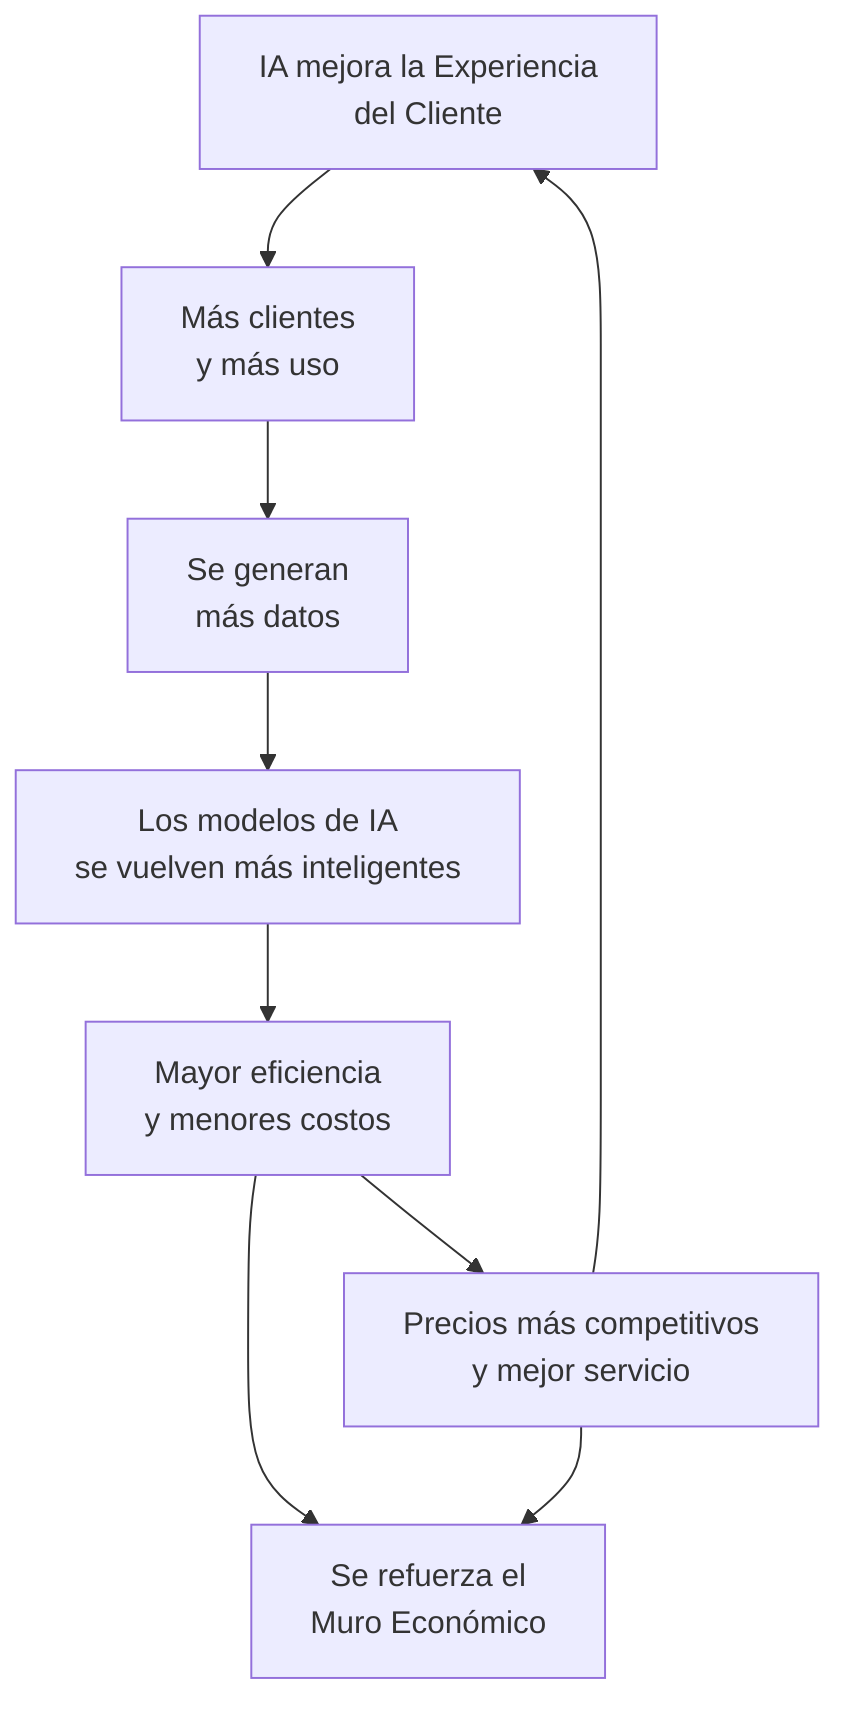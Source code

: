 flowchart TD
    A[IA mejora la Experiencia<br>del Cliente] --> B[Más clientes<br>y más uso]
    B --> C[Se generan<br>más datos]
    C --> D[Los modelos de IA<br>se vuelven más inteligentes]
    D --> E[Mayor eficiencia<br>y menores costos]
    E --> F[Precios más competitivos<br>y mejor servicio]
    F --> A
    E --> G[Se refuerza el<br>Muro Económico]
    F --> G